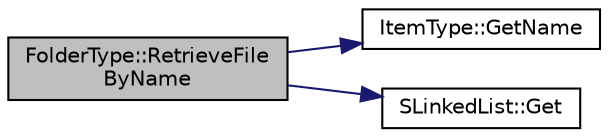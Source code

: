 digraph "FolderType::RetrieveFileByName"
{
 // LATEX_PDF_SIZE
  edge [fontname="Helvetica",fontsize="10",labelfontname="Helvetica",labelfontsize="10"];
  node [fontname="Helvetica",fontsize="10",shape=record];
  rankdir="LR";
  Node147 [label="FolderType::RetrieveFile\lByName",height=0.2,width=0.4,color="black", fillcolor="grey75", style="filled", fontcolor="black",tooltip="Retrieve one File you search in Current Folder."];
  Node147 -> Node148 [color="midnightblue",fontsize="10",style="solid",fontname="Helvetica"];
  Node148 [label="ItemType::GetName",height=0.2,width=0.4,color="black", fillcolor="white", style="filled",URL="$class_item_type.html#a6a8650790e4d0c8a212574cf77e23cb9",tooltip="Get Item name."];
  Node147 -> Node149 [color="midnightblue",fontsize="10",style="solid",fontname="Helvetica"];
  Node149 [label="SLinkedList::Get",height=0.2,width=0.4,color="black", fillcolor="white", style="filled",URL="$class_s_linked_list.html#aff7b5da944f6452eed8bb29b392e621b",tooltip="get the data which has same in the list.(Sequential Search)"];
}
